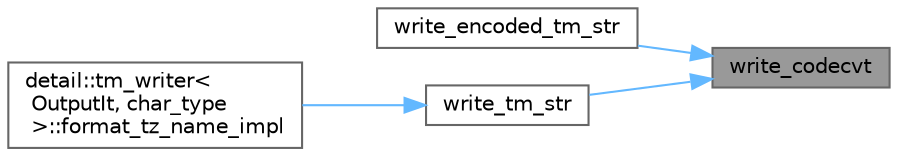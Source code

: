 digraph "write_codecvt"
{
 // LATEX_PDF_SIZE
  bgcolor="transparent";
  edge [fontname=Helvetica,fontsize=10,labelfontname=Helvetica,labelfontsize=10];
  node [fontname=Helvetica,fontsize=10,shape=box,height=0.2,width=0.4];
  rankdir="RL";
  Node1 [id="Node000001",label="write_codecvt",height=0.2,width=0.4,color="gray40", fillcolor="grey60", style="filled", fontcolor="black",tooltip=" "];
  Node1 -> Node2 [id="edge1_Node000001_Node000002",dir="back",color="steelblue1",style="solid",tooltip=" "];
  Node2 [id="Node000002",label="write_encoded_tm_str",height=0.2,width=0.4,color="grey40", fillcolor="white", style="filled",URL="$namespacedetail.html#a0199d4ab13906cdd7763188a2287bb74",tooltip=" "];
  Node1 -> Node3 [id="edge2_Node000001_Node000003",dir="back",color="steelblue1",style="solid",tooltip=" "];
  Node3 [id="Node000003",label="write_tm_str",height=0.2,width=0.4,color="grey40", fillcolor="white", style="filled",URL="$namespacedetail.html#ab860fa7ee0d92c3f16d66ec9dae8b4e7",tooltip=" "];
  Node3 -> Node4 [id="edge3_Node000003_Node000004",dir="back",color="steelblue1",style="solid",tooltip=" "];
  Node4 [id="Node000004",label="detail::tm_writer\<\l OutputIt, char_type\l \>::format_tz_name_impl",height=0.2,width=0.4,color="grey40", fillcolor="white", style="filled",URL="$classdetail_1_1tm__writer.html#a6467342855364c7172b25504ace87fe9",tooltip=" "];
}
